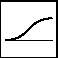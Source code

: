 // logsig symbol for nnet

// define size of outer square = 1cm
unitsize(1cm);
draw(unitsquare);

// in the middle one short line from left to right
draw((0.1,0.3)--(0.9,0.3));

// now draw logsig
import graph;

real f(real x) {return tanh(x);}
draw(shift(0.5,0.5)*((scale(0.2)*graph(f,-2.0,2.0,operator ..))));
//shift(2,1);

//scale(real 0.5);